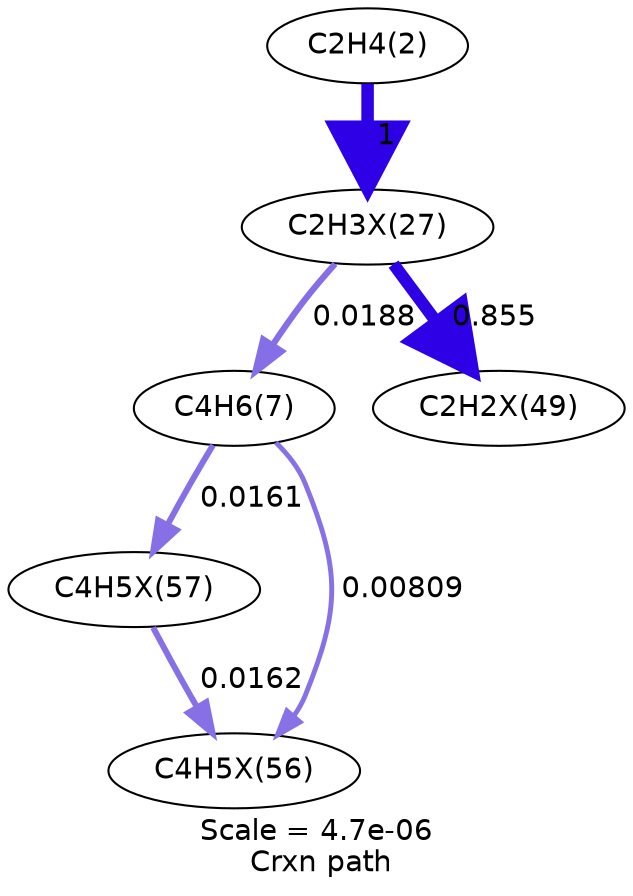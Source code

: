 digraph reaction_paths {
center=1;
s5 -> s19[fontname="Helvetica", style="setlinewidth(6)", arrowsize=3, color="0.7, 1.5, 0.9"
, label=" 1"];
s19 -> s8[fontname="Helvetica", style="setlinewidth(3)", arrowsize=1.5, color="0.7, 0.519, 0.9"
, label=" 0.0188"];
s19 -> s30[fontname="Helvetica", style="setlinewidth(5.88)", arrowsize=2.94, color="0.7, 1.36, 0.9"
, label=" 0.855"];
s8 -> s32[fontname="Helvetica", style="setlinewidth(2.89)", arrowsize=1.44, color="0.7, 0.516, 0.9"
, label=" 0.0161"];
s8 -> s31[fontname="Helvetica", style="setlinewidth(2.36)", arrowsize=1.18, color="0.7, 0.508, 0.9"
, label=" 0.00809"];
s32 -> s31[fontname="Helvetica", style="setlinewidth(2.89)", arrowsize=1.44, color="0.7, 0.516, 0.9"
, label=" 0.0162"];
s5 [ fontname="Helvetica", label="C2H4(2)"];
s8 [ fontname="Helvetica", label="C4H6(7)"];
s19 [ fontname="Helvetica", label="C2H3X(27)"];
s30 [ fontname="Helvetica", label="C2H2X(49)"];
s31 [ fontname="Helvetica", label="C4H5X(56)"];
s32 [ fontname="Helvetica", label="C4H5X(57)"];
 label = "Scale = 4.7e-06\l Crxn path";
 fontname = "Helvetica";
}
